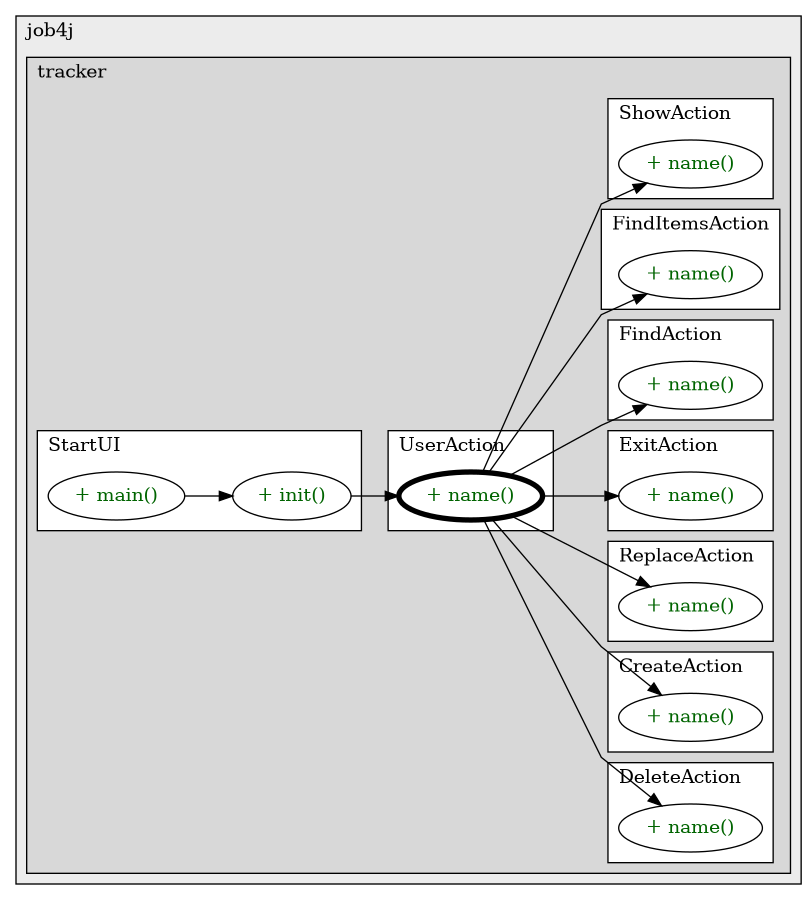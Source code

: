 @startuml

/' diagram meta data start
config=CallConfiguration;
{
  "rootMethod": "ru.job4j.tracker.UserAction#name()",
  "projectClassification": {
    "searchMode": "OpenProject", // OpenProject, AllProjects
    "includedProjects": "",
    "pathEndKeywords": "*.impl",
    "isClientPath": "",
    "isClientName": "",
    "isTestPath": "",
    "isTestName": "",
    "isMappingPath": "",
    "isMappingName": "",
    "isDataAccessPath": "",
    "isDataAccessName": "",
    "isDataStructurePath": "",
    "isDataStructureName": "",
    "isInterfaceStructuresPath": "",
    "isInterfaceStructuresName": "",
    "isEntryPointPath": "",
    "isEntryPointName": "",
    "treatFinalFieldsAsMandatory": false
  },
  "graphRestriction": {
    "classPackageExcludeFilter": "",
    "classPackageIncludeFilter": "",
    "classNameExcludeFilter": "",
    "classNameIncludeFilter": "",
    "methodNameExcludeFilter": "",
    "methodNameIncludeFilter": "",
    "removeByInheritance": "", // inheritance/annotation based filtering is done in a second step
    "removeByAnnotation": "",
    "removeByClassPackage": "", // cleanup the graph after inheritance/annotation based filtering is done
    "removeByClassName": "",
    "cutMappings": false,
    "cutEnum": true,
    "cutTests": true,
    "cutClient": true,
    "cutDataAccess": true,
    "cutInterfaceStructures": true,
    "cutDataStructures": true,
    "cutGetterAndSetter": true,
    "cutConstructors": true
  },
  "graphTraversal": {
    "forwardDepth": 3,
    "backwardDepth": 3,
    "classPackageExcludeFilter": "",
    "classPackageIncludeFilter": "",
    "classNameExcludeFilter": "",
    "classNameIncludeFilter": "",
    "methodNameExcludeFilter": "",
    "methodNameIncludeFilter": "",
    "hideMappings": false,
    "hideDataStructures": false,
    "hidePrivateMethods": true,
    "hideInterfaceCalls": true, // indirection: implementation -> interface (is hidden) -> implementation
    "onlyShowApplicationEntryPoints": false, // root node is included
    "useMethodCallsForStructureDiagram": "ForwardOnly" // ForwardOnly, BothDirections, No
  },
  "details": {
    "aggregation": "GroupByClass", // ByClass, GroupByClass, None
    "showMethodParametersTypes": false,
    "showMethodParametersNames": false,
    "showMethodReturnType": false,
    "showPackageLevels": 2,
    "showCallOrder": false,
    "edgeMode": "MethodsOnly", // TypesOnly, MethodsOnly, TypesAndMethods, MethodsAndDirectTypeUsage
    "showDetailedClassStructure": false
  },
  "rootClass": "ru.job4j.tracker.UserAction",
  "extensionCallbackMethod": "" // qualified.class.name#methodName - signature: public static String method(String)
}
diagram meta data end '/



digraph g {
    rankdir="LR"
    splines=polyline
    

'nodes 
subgraph cluster_101295923 { 
   	label=job4j
	labeljust=l
	fillcolor="#ececec"
	style=filled
   
   subgraph cluster_2048152707 { 
   	label=tracker
	labeljust=l
	fillcolor="#d8d8d8"
	style=filled
   
   subgraph cluster_1886975866 { 
   	label=StartUI
	labeljust=l
	fillcolor=white
	style=filled
   
   StartUI1610464494XXXinit1456823761[
	label="+ init()"
	style=filled
	fillcolor=white
	tooltip="StartUI

null"
	fontcolor=darkgreen
];

StartUI1610464494XXXmain1859653459[
	label="+ main()"
	style=filled
	fillcolor=white
	tooltip="StartUI

null"
	fontcolor=darkgreen
];
} 

subgraph cluster_2029915453 { 
   	label=DeleteAction
	labeljust=l
	fillcolor=white
	style=filled
   
   DeleteAction1610464494XXXname0[
	label="+ name()"
	style=filled
	fillcolor=white
	tooltip="DeleteAction

null"
	fontcolor=darkgreen
];
} 

subgraph cluster_30779342 { 
   	label=CreateAction
	labeljust=l
	fillcolor=white
	style=filled
   
   CreateAction1610464494XXXname0[
	label="+ name()"
	style=filled
	fillcolor=white
	tooltip="CreateAction

null"
	fontcolor=darkgreen
];
} 

subgraph cluster_404565006 { 
   	label=ReplaceAction
	labeljust=l
	fillcolor=white
	style=filled
   
   ReplaceAction1610464494XXXname0[
	label="+ name()"
	style=filled
	fillcolor=white
	tooltip="ReplaceAction

null"
	fontcolor=darkgreen
];
} 

subgraph cluster_716016221 { 
   	label=UserAction
	labeljust=l
	fillcolor=white
	style=filled
   
   UserAction1610464494XXXname0[
	label="+ name()"
	style=filled
	fillcolor=white
	tooltip="UserAction

null"
	penwidth=4
	fontcolor=darkgreen
];
} 

subgraph cluster_725758608 { 
   	label=ExitAction
	labeljust=l
	fillcolor=white
	style=filled
   
   ExitAction1610464494XXXname0[
	label="+ name()"
	style=filled
	fillcolor=white
	tooltip="ExitAction

null"
	fontcolor=darkgreen
];
} 

subgraph cluster_771298869 { 
   	label=FindAction
	labeljust=l
	fillcolor=white
	style=filled
   
   FindAction1610464494XXXname0[
	label="+ name()"
	style=filled
	fillcolor=white
	tooltip="FindAction

null"
	fontcolor=darkgreen
];
} 

subgraph cluster_783610975 { 
   	label=FindItemsAction
	labeljust=l
	fillcolor=white
	style=filled
   
   FindItemsAction1610464494XXXname0[
	label="+ name()"
	style=filled
	fillcolor=white
	tooltip="FindItemsAction

null"
	fontcolor=darkgreen
];
} 

subgraph cluster_93008881 { 
   	label=ShowAction
	labeljust=l
	fillcolor=white
	style=filled
   
   ShowAction1610464494XXXname0[
	label="+ name()"
	style=filled
	fillcolor=white
	tooltip="ShowAction

null"
	fontcolor=darkgreen
];
} 
} 
} 

'edges    
StartUI1610464494XXXinit1456823761 -> UserAction1610464494XXXname0;
StartUI1610464494XXXmain1859653459 -> StartUI1610464494XXXinit1456823761;
UserAction1610464494XXXname0 -> CreateAction1610464494XXXname0;
UserAction1610464494XXXname0 -> DeleteAction1610464494XXXname0;
UserAction1610464494XXXname0 -> ExitAction1610464494XXXname0;
UserAction1610464494XXXname0 -> FindAction1610464494XXXname0;
UserAction1610464494XXXname0 -> FindItemsAction1610464494XXXname0;
UserAction1610464494XXXname0 -> ReplaceAction1610464494XXXname0;
UserAction1610464494XXXname0 -> ShowAction1610464494XXXname0;
    
}
@enduml